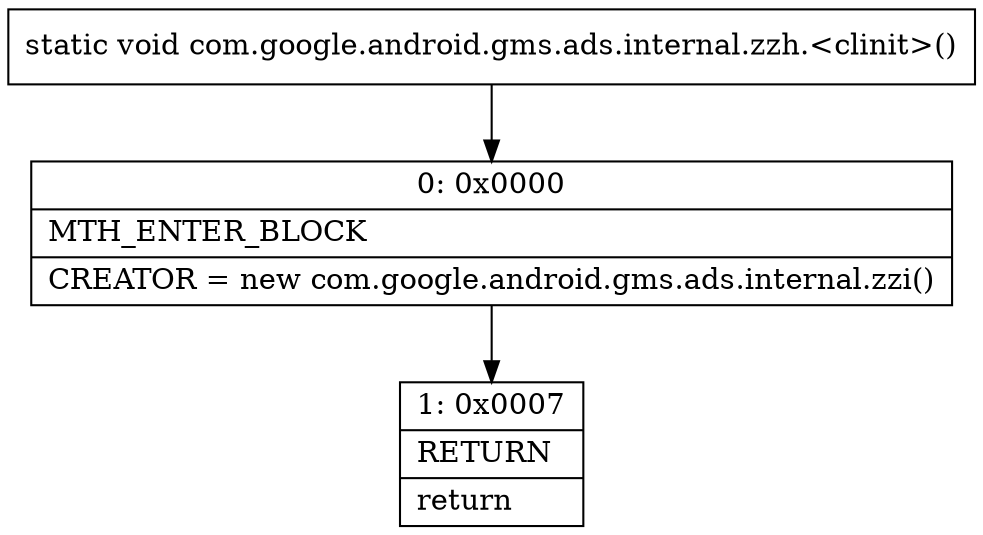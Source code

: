 digraph "CFG forcom.google.android.gms.ads.internal.zzh.\<clinit\>()V" {
Node_0 [shape=record,label="{0\:\ 0x0000|MTH_ENTER_BLOCK\l|CREATOR = new com.google.android.gms.ads.internal.zzi()\l}"];
Node_1 [shape=record,label="{1\:\ 0x0007|RETURN\l|return\l}"];
MethodNode[shape=record,label="{static void com.google.android.gms.ads.internal.zzh.\<clinit\>() }"];
MethodNode -> Node_0;
Node_0 -> Node_1;
}

